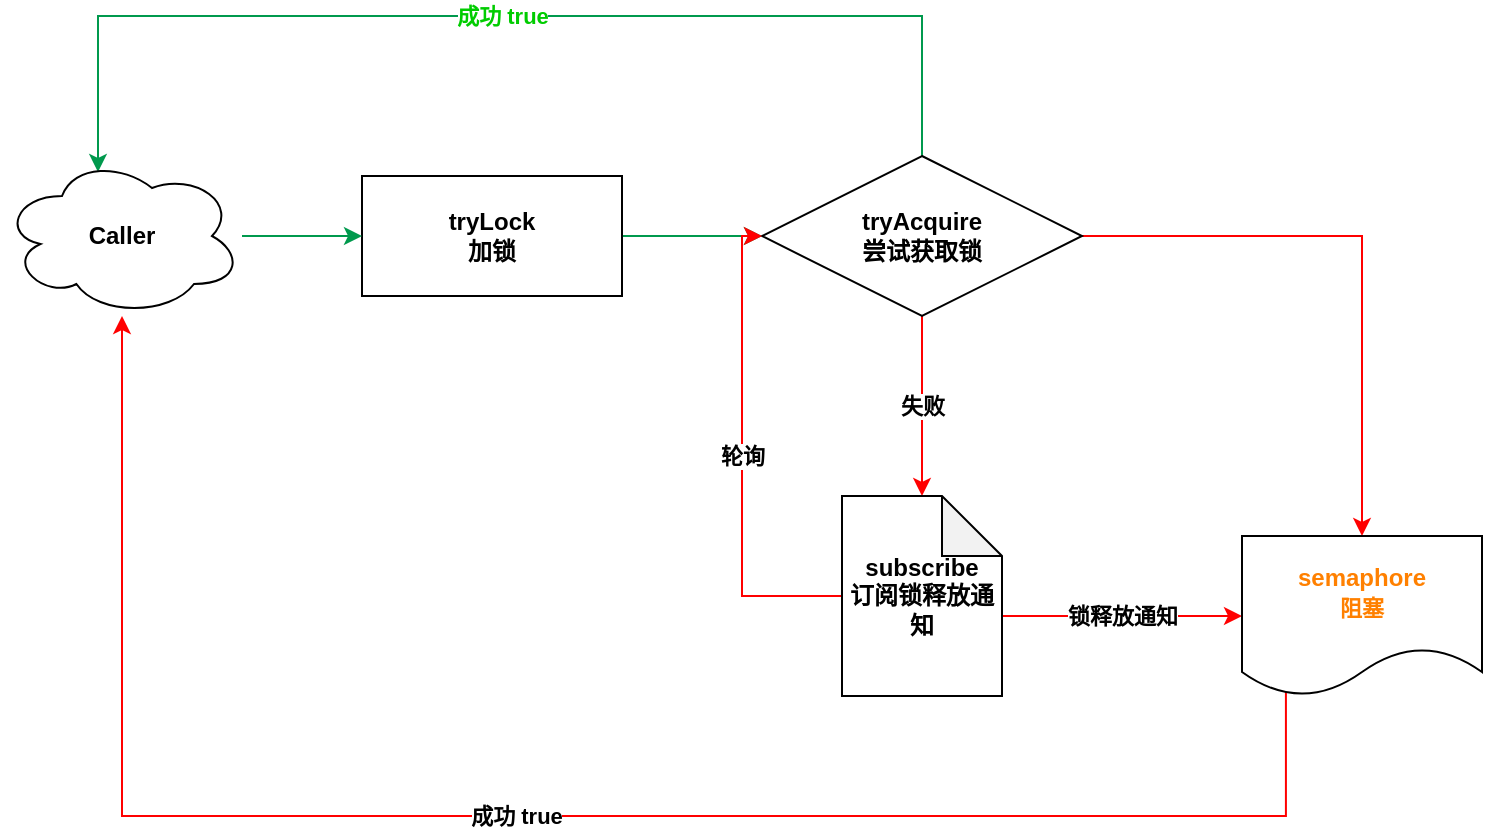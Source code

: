 <mxfile version="17.4.6" type="github">
  <diagram id="aVoxe6RSKfypTPcE9i8t" name="第 1 页">
    <mxGraphModel dx="2152" dy="588" grid="1" gridSize="10" guides="1" tooltips="1" connect="1" arrows="1" fold="1" page="1" pageScale="1" pageWidth="827" pageHeight="1169" math="0" shadow="0">
      <root>
        <mxCell id="0" />
        <mxCell id="1" parent="0" />
        <mxCell id="v-TF7MYCDQ0eY6Cro5y1-3" style="edgeStyle=orthogonalEdgeStyle;rounded=0;orthogonalLoop=1;jettySize=auto;html=1;entryX=0;entryY=0.5;entryDx=0;entryDy=0;strokeColor=#00994D;" edge="1" parent="1" source="v-TF7MYCDQ0eY6Cro5y1-1" target="v-TF7MYCDQ0eY6Cro5y1-2">
          <mxGeometry relative="1" as="geometry" />
        </mxCell>
        <mxCell id="v-TF7MYCDQ0eY6Cro5y1-1" value="&lt;b&gt;tryLock&lt;br&gt;加锁&lt;br&gt;&lt;/b&gt;" style="rounded=0;whiteSpace=wrap;html=1;" vertex="1" parent="1">
          <mxGeometry x="130" y="100" width="130" height="60" as="geometry" />
        </mxCell>
        <mxCell id="v-TF7MYCDQ0eY6Cro5y1-7" value="成功 true" style="edgeStyle=elbowEdgeStyle;rounded=0;orthogonalLoop=1;jettySize=auto;html=1;fontColor=#00CC00;strokeColor=#00994D;fillColor=#000000;entryX=0.4;entryY=0.1;entryDx=0;entryDy=0;entryPerimeter=0;elbow=vertical;fontStyle=1;exitX=0.5;exitY=0;exitDx=0;exitDy=0;" edge="1" parent="1" source="v-TF7MYCDQ0eY6Cro5y1-2" target="v-TF7MYCDQ0eY6Cro5y1-5">
          <mxGeometry relative="1" as="geometry">
            <mxPoint x="170" y="30" as="targetPoint" />
            <mxPoint x="410" y="80" as="sourcePoint" />
            <Array as="points">
              <mxPoint x="240" y="20" />
            </Array>
          </mxGeometry>
        </mxCell>
        <mxCell id="v-TF7MYCDQ0eY6Cro5y1-15" value="失败" style="edgeStyle=elbowEdgeStyle;rounded=0;orthogonalLoop=1;jettySize=auto;elbow=vertical;html=1;exitX=0.5;exitY=1;exitDx=0;exitDy=0;entryX=0.5;entryY=0;entryDx=0;entryDy=0;fontColor=#000000;strokeColor=#FF0000;fillColor=#000000;fontStyle=1;entryPerimeter=0;" edge="1" parent="1" source="v-TF7MYCDQ0eY6Cro5y1-2" target="v-TF7MYCDQ0eY6Cro5y1-16">
          <mxGeometry relative="1" as="geometry">
            <mxPoint x="410" y="400" as="targetPoint" />
          </mxGeometry>
        </mxCell>
        <mxCell id="v-TF7MYCDQ0eY6Cro5y1-23" value="" style="edgeStyle=elbowEdgeStyle;rounded=0;orthogonalLoop=1;jettySize=auto;elbow=vertical;html=1;exitX=1;exitY=0.5;exitDx=0;exitDy=0;entryX=0.5;entryY=0;entryDx=0;entryDy=0;fontColor=#FF0000;strokeColor=#FF0000;fillColor=#000000;fontStyle=1" edge="1" parent="1" source="v-TF7MYCDQ0eY6Cro5y1-2" target="v-TF7MYCDQ0eY6Cro5y1-25">
          <mxGeometry relative="1" as="geometry">
            <mxPoint x="609" y="279" as="targetPoint" />
            <Array as="points">
              <mxPoint x="630" y="130" />
              <mxPoint x="630" y="290" />
              <mxPoint x="620" y="270" />
              <mxPoint x="700" y="130" />
              <mxPoint x="690" y="130" />
              <mxPoint x="610" y="130" />
            </Array>
          </mxGeometry>
        </mxCell>
        <mxCell id="v-TF7MYCDQ0eY6Cro5y1-2" value="tryAcquire&lt;br&gt;&lt;b&gt;尝试获取锁&lt;/b&gt;" style="rhombus;whiteSpace=wrap;html=1;fontStyle=1" vertex="1" parent="1">
          <mxGeometry x="330" y="90" width="160" height="80" as="geometry" />
        </mxCell>
        <mxCell id="v-TF7MYCDQ0eY6Cro5y1-6" value="" style="edgeStyle=orthogonalEdgeStyle;rounded=0;orthogonalLoop=1;jettySize=auto;html=1;fontColor=#00CC00;strokeColor=#00994D;fillColor=#000000;" edge="1" parent="1" source="v-TF7MYCDQ0eY6Cro5y1-5" target="v-TF7MYCDQ0eY6Cro5y1-1">
          <mxGeometry relative="1" as="geometry" />
        </mxCell>
        <mxCell id="v-TF7MYCDQ0eY6Cro5y1-5" value="&lt;font color=&quot;#000000&quot;&gt;Caller&lt;/font&gt;" style="ellipse;shape=cloud;whiteSpace=wrap;html=1;fontColor=#00CC00;fontStyle=1" vertex="1" parent="1">
          <mxGeometry x="-50" y="90" width="120" height="80" as="geometry" />
        </mxCell>
        <mxCell id="v-TF7MYCDQ0eY6Cro5y1-18" value="&lt;font color=&quot;#000000&quot;&gt;轮询&lt;/font&gt;" style="edgeStyle=elbowEdgeStyle;rounded=0;orthogonalLoop=1;jettySize=auto;elbow=vertical;html=1;entryX=0;entryY=0.5;entryDx=0;entryDy=0;fontColor=#FF0000;strokeColor=#FF0000;fillColor=#000000;fontStyle=1" edge="1" parent="1" source="v-TF7MYCDQ0eY6Cro5y1-16" target="v-TF7MYCDQ0eY6Cro5y1-2">
          <mxGeometry relative="1" as="geometry">
            <Array as="points">
              <mxPoint x="320" y="310" />
            </Array>
          </mxGeometry>
        </mxCell>
        <mxCell id="v-TF7MYCDQ0eY6Cro5y1-26" value="&lt;font color=&quot;#000000&quot;&gt;锁&lt;/font&gt;&lt;span style=&quot;color: rgb(0 , 0 , 0)&quot;&gt;释放&lt;/span&gt;&lt;font color=&quot;#000000&quot;&gt;通知&lt;/font&gt;" style="edgeStyle=elbowEdgeStyle;rounded=0;orthogonalLoop=1;jettySize=auto;elbow=vertical;html=1;entryX=0;entryY=0.5;entryDx=0;entryDy=0;fontColor=#FF8000;strokeColor=#FF0000;fillColor=#000000;fontStyle=1" edge="1" parent="1" source="v-TF7MYCDQ0eY6Cro5y1-16" target="v-TF7MYCDQ0eY6Cro5y1-25">
          <mxGeometry relative="1" as="geometry" />
        </mxCell>
        <mxCell id="v-TF7MYCDQ0eY6Cro5y1-16" value="&lt;font color=&quot;#000000&quot;&gt;subscribe&lt;br&gt;订阅锁释放通知&lt;/font&gt;" style="shape=note;whiteSpace=wrap;html=1;backgroundOutline=1;darkOpacity=0.05;fontColor=#FF0000;fontStyle=1" vertex="1" parent="1">
          <mxGeometry x="370" y="260" width="80" height="100" as="geometry" />
        </mxCell>
        <mxCell id="v-TF7MYCDQ0eY6Cro5y1-24" value="&lt;span style=&quot;font-weight: 700&quot;&gt;&lt;font color=&quot;#000000&quot;&gt;成功 true&lt;/font&gt;&lt;/span&gt;" style="edgeStyle=elbowEdgeStyle;rounded=0;orthogonalLoop=1;jettySize=auto;elbow=vertical;html=1;fontColor=#FF0000;strokeColor=#FF0000;fillColor=#000000;exitX=0.183;exitY=0.963;exitDx=0;exitDy=0;exitPerimeter=0;" edge="1" parent="1" source="v-TF7MYCDQ0eY6Cro5y1-25" target="v-TF7MYCDQ0eY6Cro5y1-5">
          <mxGeometry relative="1" as="geometry">
            <mxPoint x="609" y="351" as="sourcePoint" />
            <Array as="points">
              <mxPoint x="300" y="420" />
            </Array>
          </mxGeometry>
        </mxCell>
        <mxCell id="v-TF7MYCDQ0eY6Cro5y1-25" value="&lt;span style=&quot;color: rgb(255 , 0 , 0) ; font-weight: 700&quot;&gt;&lt;font color=&quot;#ff8000&quot;&gt;semaphore&lt;/font&gt;&lt;/span&gt;&lt;font color=&quot;#ff8000&quot; style=&quot;font-size: 11px ; font-weight: 700&quot;&gt;&lt;br&gt;阻塞&lt;/font&gt;" style="shape=document;whiteSpace=wrap;html=1;boundedLbl=1;fontColor=#FF8000;" vertex="1" parent="1">
          <mxGeometry x="570" y="280" width="120" height="80" as="geometry" />
        </mxCell>
      </root>
    </mxGraphModel>
  </diagram>
</mxfile>
